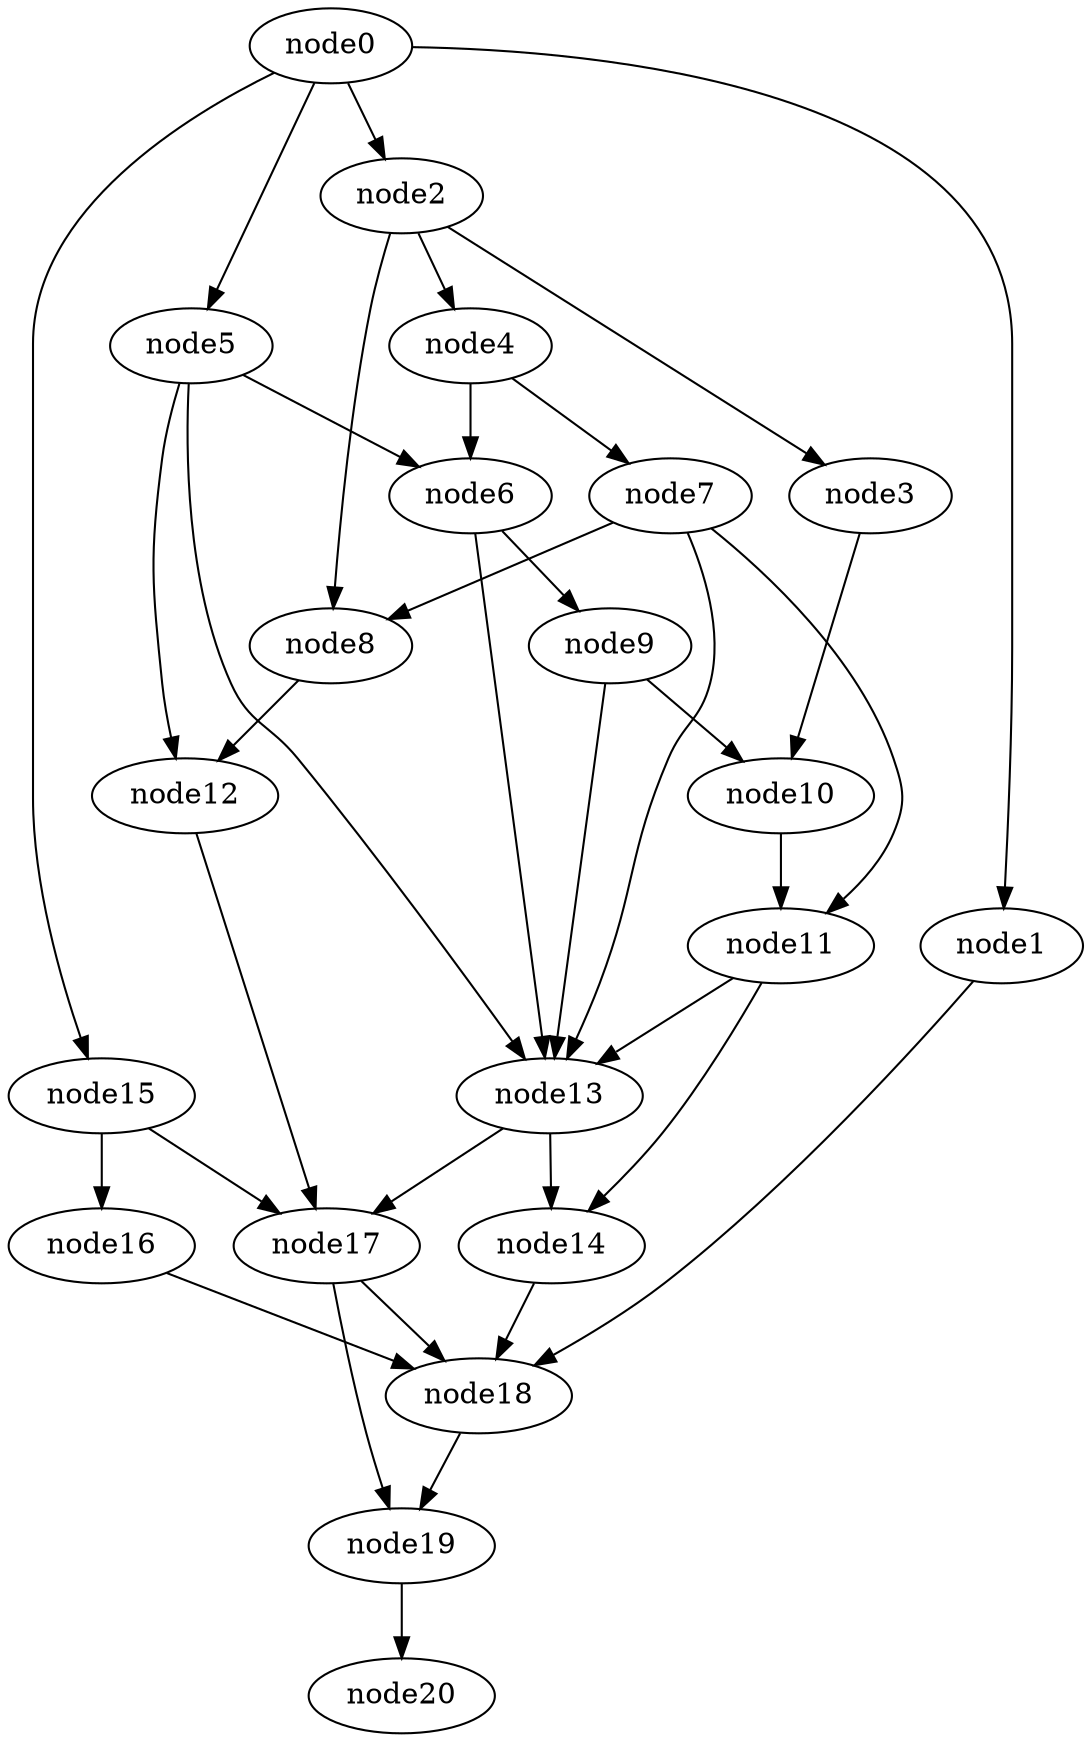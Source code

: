 digraph g{
	node20
	node19 -> node20
	node18 -> node19
	node17 -> node19
	node17 -> node18
	node16 -> node18
	node15 -> node17
	node15 -> node16
	node14 -> node18
	node13 -> node17
	node13 -> node14
	node12 -> node17
	node11 -> node14
	node11 -> node13
	node10 -> node11
	node9 -> node13
	node9 -> node10
	node8 -> node12
	node7 -> node13
	node7 -> node11
	node7 -> node8
	node6 -> node13
	node6 -> node9
	node5 -> node13
	node5 -> node12
	node5 -> node6
	node4 -> node7
	node4 -> node6
	node3 -> node10
	node2 -> node8
	node2 -> node4
	node2 -> node3
	node1 -> node18
	node0 -> node15
	node0 -> node5
	node0 -> node2
	node0 -> node1
}
